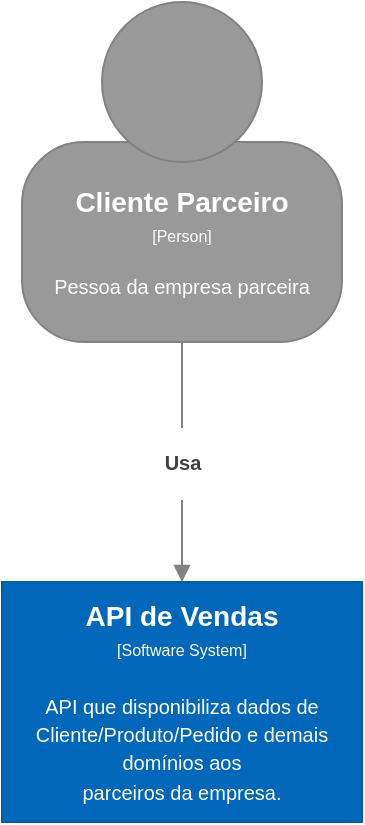 <mxfile version="26.2.2" pages="4">
  <diagram id="UJlyGFXVCkptwmDJzh81" name="level 1 - context">
    <mxGraphModel dx="1428" dy="841" grid="1" gridSize="10" guides="1" tooltips="1" connect="1" arrows="1" fold="1" page="1" pageScale="1" pageWidth="827" pageHeight="1169" background="#ffffff" math="0" shadow="0">
      <root>
        <object label="" id="0">
          <mxCell />
        </object>
        <mxCell id="1" parent="0" />
        <object label="&lt;span style=&quot;font-size: 10px&quot;&gt;&lt;br&gt;&lt;b&gt;%name%&lt;/b&gt;&lt;br&gt;&lt;br&gt;&lt;/span&gt;" placeholders="1" name="Usa" id="5cVvOpawmlWqnZKX2nME-12">
          <mxCell style="endArrow=block;html=1;fontSize=10;fontColor=#404040;strokeWidth=1;endFill=1;strokeColor=#828282;elbow=vertical;metaEdit=1;exitX=0.5;exitY=1;exitDx=0;exitDy=0;entryX=0.5;entryY=0;entryDx=0;entryDy=0;" parent="1" edge="1" target="dcKwWc84L9W_I8fYm-3h-2" source="_E3jYcBlB1CncjWAGzBo-2">
            <mxGeometry width="50" height="50" relative="1" as="geometry">
              <mxPoint x="320" y="439" as="sourcePoint" />
              <mxPoint x="520" y="439" as="targetPoint" />
            </mxGeometry>
          </mxCell>
        </object>
        <object label="&lt;div&gt;&lt;span style=&quot;font-size: 14px&quot;&gt;&lt;b&gt;%name%&lt;/b&gt;&lt;/span&gt;&lt;/div&gt;&lt;div&gt;&lt;span style=&quot;font-size: 8px&quot;&gt;[Software System]&lt;/span&gt;&lt;/div&gt;&lt;div&gt;&lt;span style=&quot;font-size: 8px&quot;&gt;&lt;br&gt;&lt;/span&gt;&lt;/div&gt;&lt;div&gt;&lt;font size=&quot;1&quot;&gt;%description%&lt;/font&gt;&lt;/div&gt;" placeholders="1" name="API de Vendas" description="API que disponibiliza dados de Cliente/Produto/Pedido e demais domínios aos&#xa;parceiros da empresa." link="data:page/id,0BAlT2Un5eadbHKbMfql" id="dcKwWc84L9W_I8fYm-3h-2">
          <mxCell style="rounded=0;whiteSpace=wrap;html=1;fillColor=#0067BA;fontColor=#FFFFFF;strokeColor=#005DA8;resizable=0;rotatable=0;metaEdit=1;allowArrows=0;" parent="1" vertex="1">
            <mxGeometry x="80" y="290" width="180" height="120" as="geometry" />
          </mxCell>
        </object>
        <object label="" placeholders="1" instruction="edit data of the lower shape within the group" id="_E3jYcBlB1CncjWAGzBo-1">
          <mxCell style="group;resizable=0;rotatable=0;metaEdit=1;allowArrows=0;" parent="1" vertex="1" connectable="0">
            <mxGeometry x="90" width="160" height="170" as="geometry" />
          </mxCell>
        </object>
        <object label="&lt;div style=&quot;color: rgb(255 , 255 , 255) ; white-space: normal&quot;&gt;&lt;span style=&quot;font-size: 14px&quot;&gt;&lt;b&gt;%name%&lt;/b&gt;&lt;/span&gt;&lt;/div&gt;&lt;div style=&quot;color: rgb(255 , 255 , 255) ; white-space: normal&quot;&gt;&lt;font style=&quot;font-size: 8px&quot;&gt;[Person]&lt;/font&gt;&lt;/div&gt;&lt;div style=&quot;color: rgb(255 , 255 , 255) ; white-space: normal ; font-size: 8px&quot;&gt;&lt;span style=&quot;font-size: x-small&quot;&gt;&lt;br&gt;&lt;/span&gt;&lt;/div&gt;&lt;div style=&quot;color: rgb(255 , 255 , 255) ; white-space: normal&quot;&gt;&lt;font size=&quot;1&quot;&gt;%description%&lt;/font&gt;&lt;/div&gt;" name="Cliente Parceiro" description="Pessoa da empresa parceira" placeholders="1" id="_E3jYcBlB1CncjWAGzBo-2">
          <mxCell style="rounded=1;whiteSpace=wrap;html=1;strokeColor=#828282;fillColor=#999999;fontColor=#000000;arcSize=31;metaEdit=1;allowArrows=0;" parent="_E3jYcBlB1CncjWAGzBo-1" vertex="1">
            <mxGeometry y="70" width="160" height="100" as="geometry" />
          </mxCell>
        </object>
        <mxCell id="_E3jYcBlB1CncjWAGzBo-3" value="" style="ellipse;whiteSpace=wrap;html=1;aspect=fixed;strokeColor=#828282;fillColor=#999999;fontColor=#000000;allowArrows=0;" parent="_E3jYcBlB1CncjWAGzBo-1" vertex="1">
          <mxGeometry x="40" width="80" height="80" as="geometry" />
        </mxCell>
      </root>
    </mxGraphModel>
  </diagram>
  <diagram name="level 2 - containers" id="0BAlT2Un5eadbHKbMfql">
    <mxGraphModel dx="1428" dy="841" grid="1" gridSize="10" guides="1" tooltips="1" connect="1" arrows="1" fold="1" page="1" pageScale="1" pageWidth="827" pageHeight="1169" background="#ffffff" math="0" shadow="0">
      <root>
        <object label="" id="K5Q4B2npVHUka7PURw0_-0">
          <mxCell />
        </object>
        <mxCell id="K5Q4B2npVHUka7PURw0_-1" parent="K5Q4B2npVHUka7PURw0_-0" />
        <object label="&lt;font style=&quot;font-size: 10px&quot;&gt;&lt;b&gt;%name%&lt;/b&gt;&lt;br style=&quot;font-size: 10px&quot;&gt;[Software System]&lt;/font&gt;" placeholders="1" name="Empresa de Vendas On-line" id="K5Q4B2npVHUka7PURw0_-6">
          <mxCell style="rounded=0;whiteSpace=wrap;html=1;strokeColor=#828282;fontColor=#000000;align=left;labelPosition=center;verticalLabelPosition=middle;verticalAlign=bottom;strokeWidth=1;perimeterSpacing=0;spacing=4;spacingTop=0;fontSize=10;fillColor=none;dashed=1;dashPattern=14 14;rotatable=0;metaEdit=1;allowArrows=0;" vertex="1" parent="K5Q4B2npVHUka7PURw0_-1">
            <mxGeometry x="320" width="300" height="650" as="geometry" />
          </mxCell>
        </object>
        <object label="&lt;div style=&quot;color: rgb(255 , 255 , 255) ; white-space: normal&quot;&gt;&lt;span style=&quot;font-size: 14px&quot;&gt;&lt;b&gt;%name%&lt;/b&gt;&lt;/span&gt;&lt;/div&gt;&lt;div style=&quot;color: rgb(255 , 255 , 255) ; font-size: 12px ; white-space: normal&quot;&gt;&lt;font style=&quot;font-size: 8px&quot;&gt;[Container: %technology%]&lt;/font&gt;&lt;/div&gt;&lt;div style=&quot;color: rgb(255 , 255 , 255) ; white-space: normal ; font-size: 8px&quot;&gt;&lt;font style=&quot;line-height: 9.6px&quot;&gt;&lt;br&gt;&lt;/font&gt;&lt;/div&gt;&lt;div style=&quot;color: rgb(255 , 255 , 255) ; white-space: normal&quot;&gt;%description%&lt;/div&gt;" placeholders="1" name="API Database" description="Armazena os dados dos domínios no formato de documentos." technology="Banco de dados NoSQL - Documentos" id="K5Q4B2npVHUka7PURw0_-7">
          <mxCell style="shape=cylinder;whiteSpace=wrap;html=1;boundedLbl=1;backgroundOutline=1;strokeColor=#2F6FA6;strokeWidth=1;fillColor=#3B8CD2;fontSize=9;fontColor=#000000;align=center;resizable=0;rotatable=0;metaEdit=1;allowArrows=0;" vertex="1" parent="K5Q4B2npVHUka7PURw0_-1">
            <mxGeometry x="380" y="400" width="180" height="120" as="geometry" />
          </mxCell>
        </object>
        <object label="&lt;span style=&quot;font-size: 10px&quot;&gt;&lt;b&gt;%name%&lt;/b&gt;&lt;br&gt;[%technology%]&lt;br&gt;&lt;/span&gt;" placeholders="1" name="Usa" technology="HTTP" id="6TDeumxWS_gDEpv5JTaS-5">
          <mxCell style="endArrow=block;html=1;fontSize=10;fontColor=#404040;strokeWidth=1;endFill=1;strokeColor=#828282;elbow=vertical;metaEdit=1;exitX=1;exitY=0.5;exitDx=0;exitDy=0;entryX=0;entryY=0.5;entryDx=0;entryDy=0;" edge="1" parent="K5Q4B2npVHUka7PURw0_-1" source="6TDeumxWS_gDEpv5JTaS-8" target="y8PEJxuTZjdIAa-UcHYZ-0">
            <mxGeometry width="50" height="50" relative="1" as="geometry">
              <mxPoint x="330" y="449" as="sourcePoint" />
              <mxPoint x="530" y="449" as="targetPoint" />
              <mxPoint as="offset" />
            </mxGeometry>
          </mxCell>
        </object>
        <object label="" placeholders="1" instruction="edit data of the lower shape within the group" id="6TDeumxWS_gDEpv5JTaS-7">
          <mxCell style="group;resizable=0;rotatable=0;metaEdit=1;allowArrows=0;" vertex="1" connectable="0" parent="K5Q4B2npVHUka7PURw0_-1">
            <mxGeometry x="100" y="10" width="160" height="170" as="geometry" />
          </mxCell>
        </object>
        <object label="&lt;div style=&quot;color: rgb(255 , 255 , 255) ; white-space: normal&quot;&gt;&lt;span style=&quot;font-size: 14px&quot;&gt;&lt;b&gt;%name%&lt;/b&gt;&lt;/span&gt;&lt;/div&gt;&lt;div style=&quot;color: rgb(255 , 255 , 255) ; white-space: normal&quot;&gt;&lt;font style=&quot;font-size: 8px&quot;&gt;[Person]&lt;/font&gt;&lt;/div&gt;&lt;div style=&quot;color: rgb(255 , 255 , 255) ; white-space: normal ; font-size: 8px&quot;&gt;&lt;span style=&quot;font-size: x-small&quot;&gt;&lt;br&gt;&lt;/span&gt;&lt;/div&gt;&lt;div style=&quot;color: rgb(255 , 255 , 255) ; white-space: normal&quot;&gt;&lt;font size=&quot;1&quot;&gt;%description%&lt;/font&gt;&lt;/div&gt;" name="Cliente Parceiro" description="Pessoa da empresa parceira" placeholders="1" id="6TDeumxWS_gDEpv5JTaS-8">
          <mxCell style="rounded=1;whiteSpace=wrap;html=1;strokeColor=#828282;fillColor=#999999;fontColor=#000000;arcSize=31;metaEdit=1;allowArrows=0;" vertex="1" parent="6TDeumxWS_gDEpv5JTaS-7">
            <mxGeometry y="70" width="160" height="100" as="geometry" />
          </mxCell>
        </object>
        <mxCell id="6TDeumxWS_gDEpv5JTaS-9" value="" style="ellipse;whiteSpace=wrap;html=1;aspect=fixed;strokeColor=#828282;fillColor=#999999;fontColor=#000000;allowArrows=0;" vertex="1" parent="6TDeumxWS_gDEpv5JTaS-7">
          <mxGeometry x="40" width="80" height="80" as="geometry" />
        </mxCell>
        <object label="&lt;b&gt;%name%&lt;/b&gt;&lt;br style=&quot;font-size: 10px&quot;&gt;[%technology%]" placeholders="1" name="Leituras e escritas" technology="MongoDB Wire Protocol" id="MJX88zvufjlqHXUE-Bpd-0">
          <mxCell style="endArrow=block;html=1;fontSize=10;fontColor=#404040;strokeWidth=1;endFill=1;dashed=1;dashPattern=8 8;strokeColor=#828282;elbow=vertical;metaEdit=1;exitX=0.5;exitY=1;exitDx=0;exitDy=0;entryX=0.5;entryY=0;entryDx=0;entryDy=0;" edge="1" parent="K5Q4B2npVHUka7PURw0_-1" source="y8PEJxuTZjdIAa-UcHYZ-0" target="K5Q4B2npVHUka7PURw0_-7">
            <mxGeometry width="50" height="50" relative="1" as="geometry">
              <mxPoint x="320" y="399" as="sourcePoint" />
              <mxPoint x="520" y="399" as="targetPoint" />
              <mxPoint as="offset" />
            </mxGeometry>
          </mxCell>
        </object>
        <object label="&lt;div&gt;&lt;span style=&quot;font-size: 14px&quot;&gt;&lt;b&gt;%name%&lt;/b&gt;&lt;/span&gt;&lt;/div&gt;&lt;div&gt;&lt;span style=&quot;font-size: 8px&quot;&gt;[Container: %technology%]&lt;/span&gt;&lt;/div&gt;&lt;div&gt;&lt;span style=&quot;font-size: 8px&quot;&gt;&lt;br&gt;&lt;/span&gt;&lt;/div&gt;&lt;div&gt;&lt;font size=&quot;1&quot;&gt;%description%&lt;/font&gt;&lt;/div&gt;" placeholders="1" name="API de Vendas" technology="Java e Spring" description="API que disponibiliza dados de Cliente/Produto/Pedido e demais domínios aos&#xa;parceiros da empresa." link="data:page/id,VfcjeeiCJOMOLdngp-JE" id="y8PEJxuTZjdIAa-UcHYZ-0">
          <mxCell style="rounded=0;whiteSpace=wrap;html=1;fillColor=#3B8CD2;fontColor=#FFFFFF;strokeColor=#2F6FA6;resizable=0;rotatable=0;metaEdit=1;allowArrows=0;" vertex="1" parent="K5Q4B2npVHUka7PURw0_-1">
            <mxGeometry x="380" y="70" width="180" height="120" as="geometry" />
          </mxCell>
        </object>
      </root>
    </mxGraphModel>
  </diagram>
  <diagram name="level 3 - components" id="VfcjeeiCJOMOLdngp-JE">
    <mxGraphModel dx="1428" dy="2010" grid="1" gridSize="10" guides="1" tooltips="1" connect="1" arrows="1" fold="1" page="1" pageScale="1" pageWidth="827" pageHeight="1169" background="#ffffff" math="0" shadow="0">
      <root>
        <object label="" id="gKGEh-T8jXEcblkLXW2U-0">
          <mxCell />
        </object>
        <mxCell id="gKGEh-T8jXEcblkLXW2U-1" parent="gKGEh-T8jXEcblkLXW2U-0" />
        <object label="&lt;font style=&quot;font-size: 10px&quot;&gt;&lt;b&gt;%name%&lt;/b&gt;&lt;br style=&quot;font-size: 10px&quot;&gt;[Container]&lt;/font&gt;" placeholders="1" name="Aplicação Web (API Rest)" id="TCqwp3xKXtpxxQ4AMs_9-0">
          <mxCell style="rounded=0;whiteSpace=wrap;html=1;strokeColor=#828282;fontColor=#000000;align=left;labelPosition=center;verticalLabelPosition=middle;verticalAlign=bottom;strokeWidth=1;perimeterSpacing=0;spacing=4;spacingTop=0;fontSize=10;fillColor=none;dashed=1;dashPattern=14 14;rotatable=0;metaEdit=1;allowArrows=0;" vertex="1" parent="gKGEh-T8jXEcblkLXW2U-1">
            <mxGeometry x="320" y="260" width="960" height="830" as="geometry" />
          </mxCell>
        </object>
        <object label="&lt;div style=&quot;color: rgb(255 , 255 , 255) ; white-space: normal&quot;&gt;&lt;span style=&quot;font-size: 14px&quot;&gt;&lt;b&gt;%name%&lt;/b&gt;&lt;/span&gt;&lt;/div&gt;&lt;div style=&quot;color: rgb(255 , 255 , 255) ; font-size: 12px ; white-space: normal&quot;&gt;&lt;font style=&quot;font-size: 8px&quot;&gt;[Container: %technology%]&lt;/font&gt;&lt;/div&gt;&lt;div style=&quot;color: rgb(255 , 255 , 255) ; white-space: normal ; font-size: 8px&quot;&gt;&lt;font style=&quot;line-height: 9.6px&quot;&gt;&lt;br&gt;&lt;/font&gt;&lt;/div&gt;&lt;div style=&quot;color: rgb(255 , 255 , 255) ; white-space: normal&quot;&gt;%description%&lt;/div&gt;" placeholders="1" name="API Database" description="Armazena os dados dos domínios no formato de documentos." technology="Banco de dados NoSQL - Documentos" id="TCqwp3xKXtpxxQ4AMs_9-1">
          <mxCell style="shape=cylinder;whiteSpace=wrap;html=1;boundedLbl=1;backgroundOutline=1;strokeColor=#2F6FA6;strokeWidth=1;fillColor=#3B8CD2;fontSize=9;fontColor=#000000;align=center;resizable=0;rotatable=0;metaEdit=1;allowArrows=0;" vertex="1" parent="gKGEh-T8jXEcblkLXW2U-1">
            <mxGeometry x="740" y="1170" width="180" height="120" as="geometry" />
          </mxCell>
        </object>
        <object label="&lt;span style=&quot;font-size: 10px&quot;&gt;&lt;b&gt;%name%&lt;/b&gt;&lt;br&gt;[%technology%]&lt;br&gt;&lt;/span&gt;" placeholders="1" name="Usa" technology="HTTP" id="TCqwp3xKXtpxxQ4AMs_9-2">
          <mxCell style="endArrow=block;html=1;fontSize=10;fontColor=#404040;strokeWidth=1;endFill=1;strokeColor=#828282;elbow=vertical;metaEdit=1;exitX=0.25;exitY=1;exitDx=0;exitDy=0;entryX=0.5;entryY=0;entryDx=0;entryDy=0;dashed=1;dashPattern=8 8;" edge="1" parent="gKGEh-T8jXEcblkLXW2U-1" source="TCqwp3xKXtpxxQ4AMs_9-5" target="EYEy7cfJpxvmavlVpXTG-0">
            <mxGeometry width="50" height="50" relative="1" as="geometry">
              <mxPoint x="330" y="449" as="sourcePoint" />
              <mxPoint x="530" y="449" as="targetPoint" />
              <mxPoint as="offset" />
            </mxGeometry>
          </mxCell>
        </object>
        <object label="" placeholders="1" instruction="edit data of the lower shape within the group" id="TCqwp3xKXtpxxQ4AMs_9-4">
          <mxCell style="group;resizable=0;rotatable=0;metaEdit=1;allowArrows=0;" vertex="1" connectable="0" parent="gKGEh-T8jXEcblkLXW2U-1">
            <mxGeometry x="750" y="-20" width="160" height="170" as="geometry" />
          </mxCell>
        </object>
        <object label="&lt;div style=&quot;color: rgb(255 , 255 , 255) ; white-space: normal&quot;&gt;&lt;span style=&quot;font-size: 14px&quot;&gt;&lt;b&gt;%name%&lt;/b&gt;&lt;/span&gt;&lt;/div&gt;&lt;div style=&quot;color: rgb(255 , 255 , 255) ; white-space: normal&quot;&gt;&lt;font style=&quot;font-size: 8px&quot;&gt;[Person]&lt;/font&gt;&lt;/div&gt;&lt;div style=&quot;color: rgb(255 , 255 , 255) ; white-space: normal ; font-size: 8px&quot;&gt;&lt;span style=&quot;font-size: x-small&quot;&gt;&lt;br&gt;&lt;/span&gt;&lt;/div&gt;&lt;div style=&quot;color: rgb(255 , 255 , 255) ; white-space: normal&quot;&gt;&lt;font size=&quot;1&quot;&gt;%description%&lt;/font&gt;&lt;/div&gt;" name="Cliente Parceiro" description="Pessoa da empresa parceira" placeholders="1" id="TCqwp3xKXtpxxQ4AMs_9-5">
          <mxCell style="rounded=1;whiteSpace=wrap;html=1;strokeColor=#828282;fillColor=#999999;fontColor=#000000;arcSize=31;metaEdit=1;allowArrows=0;" vertex="1" parent="TCqwp3xKXtpxxQ4AMs_9-4">
            <mxGeometry y="70" width="160" height="100" as="geometry" />
          </mxCell>
        </object>
        <mxCell id="TCqwp3xKXtpxxQ4AMs_9-6" value="" style="ellipse;whiteSpace=wrap;html=1;aspect=fixed;strokeColor=#828282;fillColor=#999999;fontColor=#000000;allowArrows=0;" vertex="1" parent="TCqwp3xKXtpxxQ4AMs_9-4">
          <mxGeometry x="40" width="80" height="80" as="geometry" />
        </mxCell>
        <object label="&lt;b&gt;%name%&lt;/b&gt;&lt;br style=&quot;font-size: 10px&quot;&gt;[%technology%]" placeholders="1" name="Leituras e escritas" technology="MongoDB Wire Protocol" id="TCqwp3xKXtpxxQ4AMs_9-7">
          <mxCell style="endArrow=block;html=1;fontSize=10;fontColor=#404040;strokeWidth=1;endFill=1;dashed=1;dashPattern=8 8;strokeColor=#828282;elbow=vertical;metaEdit=1;exitX=0.5;exitY=1;exitDx=0;exitDy=0;entryX=0.111;entryY=0.075;entryDx=0;entryDy=0;entryPerimeter=0;" edge="1" parent="gKGEh-T8jXEcblkLXW2U-1" source="WdNwXkr6vVzg-8q5nkpL-3" target="TCqwp3xKXtpxxQ4AMs_9-1">
            <mxGeometry width="50" height="50" relative="1" as="geometry">
              <mxPoint x="320" y="1244" as="sourcePoint" />
              <mxPoint x="520" y="1244" as="targetPoint" />
              <mxPoint as="offset" />
            </mxGeometry>
          </mxCell>
        </object>
        <object label="&lt;div&gt;&lt;span style=&quot;font-size: 14px&quot;&gt;&lt;b&gt;%name%&lt;/b&gt;&lt;/span&gt;&lt;/div&gt;&lt;div&gt;&lt;span style=&quot;font-size: 8px&quot;&gt;[Component: %technology%]&lt;/span&gt;&lt;/div&gt;&lt;div&gt;&lt;span style=&quot;font-size: 8px&quot;&gt;&lt;br&gt;&lt;/span&gt;&lt;/div&gt;&lt;div&gt;&lt;font size=&quot;1&quot;&gt;%description%&lt;/font&gt;&lt;/div&gt;" placeholders="1" name="ProductController" technology="Spring MVC Controller" description="Deserializa o corpo da requisição JSON para um objeto Product" id="EYEy7cfJpxvmavlVpXTG-0">
          <mxCell style="rounded=0;whiteSpace=wrap;html=1;fillColor=#85baf0;fontColor=#000000;strokeColor=#6992BD;resizable=0;rotatable=0;metaEdit=1;allowArrows=0;" vertex="1" parent="gKGEh-T8jXEcblkLXW2U-1">
            <mxGeometry x="490" y="310" width="180" height="120" as="geometry" />
          </mxCell>
        </object>
        <object label="&lt;div&gt;&lt;span style=&quot;font-size: 14px&quot;&gt;&lt;b&gt;%name%&lt;/b&gt;&lt;/span&gt;&lt;/div&gt;&lt;div&gt;&lt;span style=&quot;font-size: 8px&quot;&gt;[Component: %technology%]&lt;/span&gt;&lt;/div&gt;&lt;div&gt;&lt;span style=&quot;font-size: 8px&quot;&gt;&lt;br&gt;&lt;/span&gt;&lt;/div&gt;&lt;div&gt;&lt;font size=&quot;1&quot;&gt;%description%&lt;/font&gt;&lt;/div&gt;" placeholders="1" name="ProductService" technology="Spring Service" description="Componente da camada de serviço que encapsula a lógica de negócio para a entidade Product" id="NIgqf-OumGdhxon0FNOD-0">
          <mxCell style="rounded=0;whiteSpace=wrap;html=1;fillColor=#85baf0;fontColor=#000000;strokeColor=#6992BD;resizable=0;rotatable=0;metaEdit=1;allowArrows=0;" vertex="1" parent="gKGEh-T8jXEcblkLXW2U-1">
            <mxGeometry x="490" y="530" width="180" height="120" as="geometry" />
          </mxCell>
        </object>
        <object label="&lt;span style=&quot;font-size: 10px&quot;&gt;&lt;b&gt;%name%&lt;/b&gt;&lt;br&gt;&lt;/span&gt;" placeholders="1" name="Aciona" id="WdNwXkr6vVzg-8q5nkpL-0">
          <mxCell style="endArrow=block;html=1;fontSize=10;fontColor=#404040;strokeWidth=1;endFill=1;strokeColor=#828282;elbow=vertical;metaEdit=1;exitX=0.5;exitY=1;exitDx=0;exitDy=0;entryX=0.5;entryY=0;entryDx=0;entryDy=0;" edge="1" parent="gKGEh-T8jXEcblkLXW2U-1" source="EYEy7cfJpxvmavlVpXTG-0" target="NIgqf-OumGdhxon0FNOD-0">
            <mxGeometry width="50" height="50" relative="1" as="geometry">
              <mxPoint x="480" y="670" as="sourcePoint" />
              <mxPoint x="680" y="670" as="targetPoint" />
              <mxPoint as="offset" />
            </mxGeometry>
          </mxCell>
        </object>
        <object label="&lt;div&gt;&lt;span style=&quot;font-size: 14px&quot;&gt;&lt;b&gt;%name%&lt;/b&gt;&lt;/span&gt;&lt;/div&gt;&lt;div&gt;&lt;span style=&quot;font-size: 8px&quot;&gt;[Component: %technology%]&lt;/span&gt;&lt;/div&gt;&lt;div&gt;&lt;span style=&quot;font-size: 8px&quot;&gt;&lt;br&gt;&lt;/span&gt;&lt;/div&gt;&lt;div&gt;&lt;font size=&quot;1&quot;&gt;%description%&lt;/font&gt;&lt;/div&gt;" placeholders="1" name="ProductRepository" technology="Spring Repository" description="Componente da camada de acesso a dados que abstrai a interação com a collection product no MongoDB." id="WdNwXkr6vVzg-8q5nkpL-1">
          <mxCell style="rounded=0;whiteSpace=wrap;html=1;fillColor=#85baf0;fontColor=#000000;strokeColor=#6992BD;resizable=0;rotatable=0;metaEdit=1;allowArrows=0;" vertex="1" parent="gKGEh-T8jXEcblkLXW2U-1">
            <mxGeometry x="490" y="730" width="180" height="120" as="geometry" />
          </mxCell>
        </object>
        <object label="&lt;span style=&quot;font-size: 10px&quot;&gt;&lt;b&gt;%name%&lt;/b&gt;&lt;br&gt;&lt;/span&gt;" placeholders="1" name="Aciona" id="WdNwXkr6vVzg-8q5nkpL-2">
          <mxCell style="endArrow=block;html=1;fontSize=10;fontColor=#404040;strokeWidth=1;endFill=1;strokeColor=#828282;elbow=vertical;metaEdit=1;exitX=0.5;exitY=1;exitDx=0;exitDy=0;" edge="1" parent="gKGEh-T8jXEcblkLXW2U-1" source="NIgqf-OumGdhxon0FNOD-0" target="WdNwXkr6vVzg-8q5nkpL-1">
            <mxGeometry width="50" height="50" relative="1" as="geometry">
              <mxPoint x="590" y="440" as="sourcePoint" />
              <mxPoint x="590" y="540" as="targetPoint" />
              <mxPoint as="offset" />
            </mxGeometry>
          </mxCell>
        </object>
        <object label="&lt;div&gt;&lt;span style=&quot;font-size: 14px&quot;&gt;&lt;b&gt;%name%&lt;/b&gt;&lt;/span&gt;&lt;/div&gt;&lt;div&gt;&lt;span style=&quot;font-size: 8px&quot;&gt;[Component: %technology%]&lt;/span&gt;&lt;/div&gt;&lt;div&gt;&lt;span style=&quot;font-size: 8px&quot;&gt;&lt;br&gt;&lt;/span&gt;&lt;/div&gt;&lt;div&gt;&lt;font size=&quot;1&quot;&gt;%description%&lt;/font&gt;&lt;/div&gt;" placeholders="1" name="Product" technology="Spring Model" description="Componente da camada de modelo que representa a estrutura de um documento na collection" id="WdNwXkr6vVzg-8q5nkpL-3">
          <mxCell style="rounded=0;whiteSpace=wrap;html=1;fillColor=#85baf0;fontColor=#000000;strokeColor=#6992BD;resizable=0;rotatable=0;metaEdit=1;allowArrows=0;" vertex="1" parent="gKGEh-T8jXEcblkLXW2U-1">
            <mxGeometry x="490" y="930" width="180" height="120" as="geometry" />
          </mxCell>
        </object>
        <object label="&lt;span style=&quot;font-size: 10px&quot;&gt;&lt;b&gt;%name%&lt;/b&gt;&lt;br&gt;&lt;/span&gt;" placeholders="1" name="Aciona" id="Ph4ZR-Hd9J2gCoXBtBDj-0">
          <mxCell style="endArrow=block;html=1;fontSize=10;fontColor=#404040;strokeWidth=1;endFill=1;strokeColor=#828282;elbow=vertical;metaEdit=1;exitX=0.5;exitY=1;exitDx=0;exitDy=0;" edge="1" parent="gKGEh-T8jXEcblkLXW2U-1" source="WdNwXkr6vVzg-8q5nkpL-1">
            <mxGeometry width="50" height="50" relative="1" as="geometry">
              <mxPoint x="579.5" y="870" as="sourcePoint" />
              <mxPoint x="580" y="930" as="targetPoint" />
              <mxPoint as="offset" />
            </mxGeometry>
          </mxCell>
        </object>
        <object label="&lt;span style=&quot;font-size: 10px&quot;&gt;&lt;b&gt;%name%&lt;/b&gt;&lt;br&gt;[%technology%]&lt;br&gt;&lt;/span&gt;" placeholders="1" name="Usa" technology="HTTP" id="OButciLznm7XMF_AVGfb-0">
          <mxCell style="endArrow=block;html=1;fontSize=10;fontColor=#404040;strokeWidth=1;endFill=1;strokeColor=#828282;elbow=vertical;metaEdit=1;exitX=0.5;exitY=1;exitDx=0;exitDy=0;entryX=0.5;entryY=0;entryDx=0;entryDy=0;dashed=1;dashPattern=8 8;" edge="1" parent="gKGEh-T8jXEcblkLXW2U-1" target="OButciLznm7XMF_AVGfb-2" source="TCqwp3xKXtpxxQ4AMs_9-5">
            <mxGeometry width="50" height="50" relative="1" as="geometry">
              <mxPoint x="720" y="140" as="sourcePoint" />
              <mxPoint x="780" y="449" as="targetPoint" />
              <mxPoint as="offset" />
            </mxGeometry>
          </mxCell>
        </object>
        <object label="&lt;b&gt;%name%&lt;/b&gt;&lt;br style=&quot;font-size: 10px&quot;&gt;[%technology%]" placeholders="1" name="Leituras e escritas" technology="MongoDB Wire Protocol" id="OButciLznm7XMF_AVGfb-1">
          <mxCell style="endArrow=block;html=1;fontSize=10;fontColor=#404040;strokeWidth=1;endFill=1;dashed=1;dashPattern=8 8;strokeColor=#828282;elbow=vertical;metaEdit=1;exitX=0.5;exitY=1;exitDx=0;exitDy=0;entryX=0.5;entryY=0;entryDx=0;entryDy=0;" edge="1" parent="gKGEh-T8jXEcblkLXW2U-1" source="OButciLznm7XMF_AVGfb-7" target="TCqwp3xKXtpxxQ4AMs_9-1">
            <mxGeometry width="50" height="50" relative="1" as="geometry">
              <mxPoint x="570" y="1244" as="sourcePoint" />
              <mxPoint x="820" y="1177" as="targetPoint" />
              <mxPoint as="offset" />
            </mxGeometry>
          </mxCell>
        </object>
        <object label="&lt;div&gt;&lt;span style=&quot;font-size: 14px&quot;&gt;&lt;b&gt;%name%&lt;/b&gt;&lt;/span&gt;&lt;/div&gt;&lt;div&gt;&lt;span style=&quot;font-size: 8px&quot;&gt;[Component: %technology%]&lt;/span&gt;&lt;/div&gt;&lt;div&gt;&lt;span style=&quot;font-size: 8px&quot;&gt;&lt;br&gt;&lt;/span&gt;&lt;/div&gt;&lt;div&gt;&lt;font size=&quot;1&quot;&gt;%description%&lt;/font&gt;&lt;/div&gt;" placeholders="1" name="CustomerController" technology="Spring MVC Controller" description="Deserializa o corpo da requisição JSON para um objeto Customer" id="OButciLznm7XMF_AVGfb-2">
          <mxCell style="rounded=0;whiteSpace=wrap;html=1;fillColor=#85baf0;fontColor=#000000;strokeColor=#6992BD;resizable=0;rotatable=0;metaEdit=1;allowArrows=0;" vertex="1" parent="gKGEh-T8jXEcblkLXW2U-1">
            <mxGeometry x="740" y="310" width="180" height="120" as="geometry" />
          </mxCell>
        </object>
        <object label="&lt;div&gt;&lt;span style=&quot;font-size: 14px&quot;&gt;&lt;b&gt;%name%&lt;/b&gt;&lt;/span&gt;&lt;/div&gt;&lt;div&gt;&lt;span style=&quot;font-size: 8px&quot;&gt;[Component: %technology%]&lt;/span&gt;&lt;/div&gt;&lt;div&gt;&lt;span style=&quot;font-size: 8px&quot;&gt;&lt;br&gt;&lt;/span&gt;&lt;/div&gt;&lt;div&gt;&lt;font size=&quot;1&quot;&gt;%description%&lt;/font&gt;&lt;/div&gt;" placeholders="1" name="CustomerService" technology="Spring Service" description="Componente da camada de serviço que encapsula a lógica de negócio para a entidade Customer" id="OButciLznm7XMF_AVGfb-3">
          <mxCell style="rounded=0;whiteSpace=wrap;html=1;fillColor=#85baf0;fontColor=#000000;strokeColor=#6992BD;resizable=0;rotatable=0;metaEdit=1;allowArrows=0;" vertex="1" parent="gKGEh-T8jXEcblkLXW2U-1">
            <mxGeometry x="740" y="530" width="180" height="120" as="geometry" />
          </mxCell>
        </object>
        <object label="&lt;span style=&quot;font-size: 10px&quot;&gt;&lt;b&gt;%name%&lt;/b&gt;&lt;br&gt;&lt;/span&gt;" placeholders="1" name="Aciona" id="OButciLznm7XMF_AVGfb-4">
          <mxCell style="endArrow=block;html=1;fontSize=10;fontColor=#404040;strokeWidth=1;endFill=1;strokeColor=#828282;elbow=vertical;metaEdit=1;exitX=0.5;exitY=1;exitDx=0;exitDy=0;entryX=0.5;entryY=0;entryDx=0;entryDy=0;" edge="1" parent="gKGEh-T8jXEcblkLXW2U-1" source="OButciLznm7XMF_AVGfb-2" target="OButciLznm7XMF_AVGfb-3">
            <mxGeometry width="50" height="50" relative="1" as="geometry">
              <mxPoint x="730" y="670" as="sourcePoint" />
              <mxPoint x="930" y="670" as="targetPoint" />
              <mxPoint as="offset" />
            </mxGeometry>
          </mxCell>
        </object>
        <object label="&lt;div&gt;&lt;span style=&quot;font-size: 14px&quot;&gt;&lt;b&gt;%name%&lt;/b&gt;&lt;/span&gt;&lt;/div&gt;&lt;div&gt;&lt;span style=&quot;font-size: 8px&quot;&gt;[Component: %technology%]&lt;/span&gt;&lt;/div&gt;&lt;div&gt;&lt;span style=&quot;font-size: 8px&quot;&gt;&lt;br&gt;&lt;/span&gt;&lt;/div&gt;&lt;div&gt;&lt;font size=&quot;1&quot;&gt;%description%&lt;/font&gt;&lt;/div&gt;" placeholders="1" name="CustomerRepository" technology="Spring Repository" description="Componente da camada de acesso a dados que abstrai a interação com a collection customers no MongoDB." id="OButciLznm7XMF_AVGfb-5">
          <mxCell style="rounded=0;whiteSpace=wrap;html=1;fillColor=#85baf0;fontColor=#000000;strokeColor=#6992BD;resizable=0;rotatable=0;metaEdit=1;allowArrows=0;" vertex="1" parent="gKGEh-T8jXEcblkLXW2U-1">
            <mxGeometry x="740" y="730" width="180" height="120" as="geometry" />
          </mxCell>
        </object>
        <object label="&lt;span style=&quot;font-size: 10px&quot;&gt;&lt;b&gt;%name%&lt;/b&gt;&lt;br&gt;&lt;/span&gt;" placeholders="1" name="Aciona" id="OButciLznm7XMF_AVGfb-6">
          <mxCell style="endArrow=block;html=1;fontSize=10;fontColor=#404040;strokeWidth=1;endFill=1;strokeColor=#828282;elbow=vertical;metaEdit=1;exitX=0.5;exitY=1;exitDx=0;exitDy=0;" edge="1" parent="gKGEh-T8jXEcblkLXW2U-1" source="OButciLznm7XMF_AVGfb-3" target="OButciLznm7XMF_AVGfb-5">
            <mxGeometry width="50" height="50" relative="1" as="geometry">
              <mxPoint x="840" y="440" as="sourcePoint" />
              <mxPoint x="840" y="540" as="targetPoint" />
              <mxPoint as="offset" />
            </mxGeometry>
          </mxCell>
        </object>
        <object label="&lt;div&gt;&lt;span style=&quot;font-size: 14px&quot;&gt;&lt;b&gt;%name%&lt;/b&gt;&lt;/span&gt;&lt;/div&gt;&lt;div&gt;&lt;span style=&quot;font-size: 8px&quot;&gt;[Component: %technology%]&lt;/span&gt;&lt;/div&gt;&lt;div&gt;&lt;span style=&quot;font-size: 8px&quot;&gt;&lt;br&gt;&lt;/span&gt;&lt;/div&gt;&lt;div&gt;&lt;font size=&quot;1&quot;&gt;%description%&lt;/font&gt;&lt;/div&gt;" placeholders="1" name="Customer" technology="Spring Model" description="Componente da camada de modelo que representa a estrutura de um documento na collection customers" id="OButciLznm7XMF_AVGfb-7">
          <mxCell style="rounded=0;whiteSpace=wrap;html=1;fillColor=#85baf0;fontColor=#000000;strokeColor=#6992BD;resizable=0;rotatable=0;metaEdit=1;allowArrows=0;" vertex="1" parent="gKGEh-T8jXEcblkLXW2U-1">
            <mxGeometry x="740" y="930" width="180" height="120" as="geometry" />
          </mxCell>
        </object>
        <object label="&lt;span style=&quot;font-size: 10px&quot;&gt;&lt;b&gt;%name%&lt;/b&gt;&lt;br&gt;&lt;/span&gt;" placeholders="1" name="Aciona" id="OButciLznm7XMF_AVGfb-8">
          <mxCell style="endArrow=block;html=1;fontSize=10;fontColor=#404040;strokeWidth=1;endFill=1;strokeColor=#828282;elbow=vertical;metaEdit=1;exitX=0.5;exitY=1;exitDx=0;exitDy=0;" edge="1" parent="gKGEh-T8jXEcblkLXW2U-1" source="OButciLznm7XMF_AVGfb-5">
            <mxGeometry width="50" height="50" relative="1" as="geometry">
              <mxPoint x="829.5" y="870" as="sourcePoint" />
              <mxPoint x="830" y="930" as="targetPoint" />
              <mxPoint as="offset" />
            </mxGeometry>
          </mxCell>
        </object>
        <object label="&lt;span style=&quot;font-size: 10px&quot;&gt;&lt;b&gt;%name%&lt;/b&gt;&lt;br&gt;[%technology%]&lt;br&gt;&lt;/span&gt;" placeholders="1" name="Usa" technology="HTTP" id="OButciLznm7XMF_AVGfb-9">
          <mxCell style="endArrow=block;html=1;fontSize=10;fontColor=#404040;strokeWidth=1;endFill=1;strokeColor=#828282;elbow=vertical;metaEdit=1;exitX=0.75;exitY=1;exitDx=0;exitDy=0;entryX=0.5;entryY=0;entryDx=0;entryDy=0;dashed=1;dashPattern=8 8;" edge="1" parent="gKGEh-T8jXEcblkLXW2U-1" target="OButciLznm7XMF_AVGfb-11" source="TCqwp3xKXtpxxQ4AMs_9-5">
            <mxGeometry width="50" height="50" relative="1" as="geometry">
              <mxPoint x="980" y="140" as="sourcePoint" />
              <mxPoint x="1040" y="449" as="targetPoint" />
              <mxPoint as="offset" />
            </mxGeometry>
          </mxCell>
        </object>
        <object label="&lt;b&gt;%name%&lt;/b&gt;&lt;br style=&quot;font-size: 10px&quot;&gt;[%technology%]" placeholders="1" name="Leituras e escritas" technology="MongoDB Wire Protocol" id="OButciLznm7XMF_AVGfb-10">
          <mxCell style="endArrow=block;html=1;fontSize=10;fontColor=#404040;strokeWidth=1;endFill=1;dashed=1;dashPattern=8 8;strokeColor=#828282;elbow=vertical;metaEdit=1;exitX=0.5;exitY=1;exitDx=0;exitDy=0;entryX=0.85;entryY=0.05;entryDx=0;entryDy=0;entryPerimeter=0;" edge="1" parent="gKGEh-T8jXEcblkLXW2U-1" source="OButciLznm7XMF_AVGfb-16" target="TCqwp3xKXtpxxQ4AMs_9-1">
            <mxGeometry width="50" height="50" relative="1" as="geometry">
              <mxPoint x="830" y="1244" as="sourcePoint" />
              <mxPoint x="1090" y="1180" as="targetPoint" />
              <mxPoint as="offset" />
            </mxGeometry>
          </mxCell>
        </object>
        <object label="&lt;div&gt;&lt;span style=&quot;font-size: 14px&quot;&gt;&lt;b&gt;%name%&lt;/b&gt;&lt;/span&gt;&lt;/div&gt;&lt;div&gt;&lt;span style=&quot;font-size: 8px&quot;&gt;[Component: %technology%]&lt;/span&gt;&lt;/div&gt;&lt;div&gt;&lt;span style=&quot;font-size: 8px&quot;&gt;&lt;br&gt;&lt;/span&gt;&lt;/div&gt;&lt;div&gt;&lt;font size=&quot;1&quot;&gt;%description%&lt;/font&gt;&lt;/div&gt;" placeholders="1" name="OrderController" technology="Spring MVC Controller" description="Deserializa o corpo da requisição JSON para um objeto Order" id="OButciLznm7XMF_AVGfb-11">
          <mxCell style="rounded=0;whiteSpace=wrap;html=1;fillColor=#85baf0;fontColor=#000000;strokeColor=#6992BD;resizable=0;rotatable=0;metaEdit=1;allowArrows=0;" vertex="1" parent="gKGEh-T8jXEcblkLXW2U-1">
            <mxGeometry x="1000" y="310" width="180" height="120" as="geometry" />
          </mxCell>
        </object>
        <object label="&lt;div&gt;&lt;span style=&quot;font-size: 14px&quot;&gt;&lt;b&gt;%name%&lt;/b&gt;&lt;/span&gt;&lt;/div&gt;&lt;div&gt;&lt;span style=&quot;font-size: 8px&quot;&gt;[Component: %technology%]&lt;/span&gt;&lt;/div&gt;&lt;div&gt;&lt;span style=&quot;font-size: 8px&quot;&gt;&lt;br&gt;&lt;/span&gt;&lt;/div&gt;&lt;div&gt;&lt;font size=&quot;1&quot;&gt;%description%&lt;/font&gt;&lt;/div&gt;" placeholders="1" name="OrderService" technology="Spring Service" description="Componente da camada de serviço que encapsula a lógica de negócio para a entidade Order" id="OButciLznm7XMF_AVGfb-12">
          <mxCell style="rounded=0;whiteSpace=wrap;html=1;fillColor=#85baf0;fontColor=#000000;strokeColor=#6992BD;resizable=0;rotatable=0;metaEdit=1;allowArrows=0;" vertex="1" parent="gKGEh-T8jXEcblkLXW2U-1">
            <mxGeometry x="1000" y="530" width="180" height="120" as="geometry" />
          </mxCell>
        </object>
        <object label="&lt;span style=&quot;font-size: 10px&quot;&gt;&lt;b&gt;%name%&lt;/b&gt;&lt;br&gt;&lt;/span&gt;" placeholders="1" name="Aciona" id="OButciLznm7XMF_AVGfb-13">
          <mxCell style="endArrow=block;html=1;fontSize=10;fontColor=#404040;strokeWidth=1;endFill=1;strokeColor=#828282;elbow=vertical;metaEdit=1;exitX=0.5;exitY=1;exitDx=0;exitDy=0;entryX=0.5;entryY=0;entryDx=0;entryDy=0;" edge="1" parent="gKGEh-T8jXEcblkLXW2U-1" source="OButciLznm7XMF_AVGfb-11" target="OButciLznm7XMF_AVGfb-12">
            <mxGeometry width="50" height="50" relative="1" as="geometry">
              <mxPoint x="990" y="670" as="sourcePoint" />
              <mxPoint x="1190" y="670" as="targetPoint" />
              <mxPoint as="offset" />
            </mxGeometry>
          </mxCell>
        </object>
        <object label="&lt;div&gt;&lt;span style=&quot;font-size: 14px&quot;&gt;&lt;b&gt;%name%&lt;/b&gt;&lt;/span&gt;&lt;/div&gt;&lt;div&gt;&lt;span style=&quot;font-size: 8px&quot;&gt;[Component: %technology%]&lt;/span&gt;&lt;/div&gt;&lt;div&gt;&lt;span style=&quot;font-size: 8px&quot;&gt;&lt;br&gt;&lt;/span&gt;&lt;/div&gt;&lt;div&gt;&lt;font size=&quot;1&quot;&gt;%description%&lt;/font&gt;&lt;/div&gt;" placeholders="1" name="OrderRepository" technology="Spring Repository" description="Componente da camada de acesso a dados que abstrai a interação com a collection order no MongoDB." id="OButciLznm7XMF_AVGfb-14">
          <mxCell style="rounded=0;whiteSpace=wrap;html=1;fillColor=#85baf0;fontColor=#000000;strokeColor=#6992BD;resizable=0;rotatable=0;metaEdit=1;allowArrows=0;" vertex="1" parent="gKGEh-T8jXEcblkLXW2U-1">
            <mxGeometry x="1000" y="730" width="180" height="120" as="geometry" />
          </mxCell>
        </object>
        <object label="&lt;span style=&quot;font-size: 10px&quot;&gt;&lt;b&gt;%name%&lt;/b&gt;&lt;br&gt;&lt;/span&gt;" placeholders="1" name="Aciona" id="OButciLznm7XMF_AVGfb-15">
          <mxCell style="endArrow=block;html=1;fontSize=10;fontColor=#404040;strokeWidth=1;endFill=1;strokeColor=#828282;elbow=vertical;metaEdit=1;exitX=0.5;exitY=1;exitDx=0;exitDy=0;" edge="1" parent="gKGEh-T8jXEcblkLXW2U-1" source="OButciLznm7XMF_AVGfb-12" target="OButciLznm7XMF_AVGfb-14">
            <mxGeometry width="50" height="50" relative="1" as="geometry">
              <mxPoint x="1100" y="440" as="sourcePoint" />
              <mxPoint x="1100" y="540" as="targetPoint" />
              <mxPoint as="offset" />
            </mxGeometry>
          </mxCell>
        </object>
        <object label="&lt;div&gt;&lt;span style=&quot;font-size: 14px&quot;&gt;&lt;b&gt;%name%&lt;/b&gt;&lt;/span&gt;&lt;/div&gt;&lt;div&gt;&lt;span style=&quot;font-size: 8px&quot;&gt;[Component: %technology%]&lt;/span&gt;&lt;/div&gt;&lt;div&gt;&lt;span style=&quot;font-size: 8px&quot;&gt;&lt;br&gt;&lt;/span&gt;&lt;/div&gt;&lt;div&gt;&lt;font size=&quot;1&quot;&gt;%description%&lt;/font&gt;&lt;/div&gt;" placeholders="1" name="Order" technology="Spring Model" description="Componente da camada de modelo que representa a estrutura de um documento na collection order" id="OButciLznm7XMF_AVGfb-16">
          <mxCell style="rounded=0;whiteSpace=wrap;html=1;fillColor=#85baf0;fontColor=#000000;strokeColor=#6992BD;resizable=0;rotatable=0;metaEdit=1;allowArrows=0;" vertex="1" parent="gKGEh-T8jXEcblkLXW2U-1">
            <mxGeometry x="1000" y="930" width="180" height="120" as="geometry" />
          </mxCell>
        </object>
        <object label="&lt;span style=&quot;font-size: 10px&quot;&gt;&lt;b&gt;%name%&lt;/b&gt;&lt;br&gt;&lt;/span&gt;" placeholders="1" name="Aciona" id="OButciLznm7XMF_AVGfb-17">
          <mxCell style="endArrow=block;html=1;fontSize=10;fontColor=#404040;strokeWidth=1;endFill=1;strokeColor=#828282;elbow=vertical;metaEdit=1;exitX=0.5;exitY=1;exitDx=0;exitDy=0;" edge="1" parent="gKGEh-T8jXEcblkLXW2U-1" source="OButciLznm7XMF_AVGfb-14">
            <mxGeometry width="50" height="50" relative="1" as="geometry">
              <mxPoint x="1089.5" y="870" as="sourcePoint" />
              <mxPoint x="1090" y="930" as="targetPoint" />
              <mxPoint as="offset" />
            </mxGeometry>
          </mxCell>
        </object>
      </root>
    </mxGraphModel>
  </diagram>
  <diagram name="legend" id="P2bkkBH-CL4G-ow8p-Mf">
    <mxGraphModel dx="1428" dy="841" grid="1" gridSize="10" guides="1" tooltips="1" connect="1" arrows="1" fold="1" page="1" pageScale="1" pageWidth="827" pageHeight="1169" background="#ffffff" math="0" shadow="0">
      <root>
        <object label="" id="bVHtLhDMsu5d2TnWgNyT-0">
          <mxCell />
        </object>
        <mxCell id="bVHtLhDMsu5d2TnWgNyT-1" parent="bVHtLhDMsu5d2TnWgNyT-0" />
        <mxCell id="bVHtLhDMsu5d2TnWgNyT-2" value="" style="rounded=1;whiteSpace=wrap;html=1;" vertex="1" parent="bVHtLhDMsu5d2TnWgNyT-1">
          <mxGeometry x="90" y="1020" width="1590" height="460" as="geometry" />
        </mxCell>
        <object label="" placeholders="1" instruction="edit data of the lower shape within the group" id="bVHtLhDMsu5d2TnWgNyT-3">
          <mxCell style="group;resizable=0;rotatable=0;allowArrows=0;" vertex="1" connectable="0" parent="bVHtLhDMsu5d2TnWgNyT-1">
            <mxGeometry x="110" y="1060" width="160" height="170" as="geometry" />
          </mxCell>
        </object>
        <object label="&lt;div style=&quot;color: rgb(255 , 255 , 255) ; white-space: normal&quot;&gt;&lt;span style=&quot;font-size: 14px&quot;&gt;&lt;b&gt;%name%&lt;/b&gt;&lt;/span&gt;&lt;/div&gt;&lt;div style=&quot;color: rgb(255 , 255 , 255) ; white-space: normal&quot;&gt;&lt;font style=&quot;font-size: 8px&quot;&gt;[Person]&lt;/font&gt;&lt;/div&gt;&lt;div style=&quot;color: rgb(255 , 255 , 255) ; white-space: normal ; font-size: 8px&quot;&gt;&lt;span style=&quot;font-size: x-small&quot;&gt;&lt;br&gt;&lt;/span&gt;&lt;/div&gt;&lt;div style=&quot;color: rgb(255 , 255 , 255) ; white-space: normal&quot;&gt;&lt;font size=&quot;1&quot;&gt;%description%&lt;/font&gt;&lt;/div&gt;" name="Actor Name" description="Description" placeholders="1" id="bVHtLhDMsu5d2TnWgNyT-4">
          <mxCell style="rounded=1;whiteSpace=wrap;html=1;strokeColor=#00315C;fillColor=#004179;fontColor=#000000;arcSize=31;metaEdit=1;allowArrows=0;" vertex="1" parent="bVHtLhDMsu5d2TnWgNyT-3">
            <mxGeometry y="70" width="160" height="100" as="geometry" />
          </mxCell>
        </object>
        <mxCell id="bVHtLhDMsu5d2TnWgNyT-5" value="" style="ellipse;whiteSpace=wrap;html=1;aspect=fixed;strokeColor=#00315C;fillColor=#004179;fontColor=#000000;allowArrows=0;" vertex="1" parent="bVHtLhDMsu5d2TnWgNyT-3">
          <mxGeometry x="40" width="80" height="80" as="geometry" />
        </mxCell>
        <object label="&lt;font style=&quot;font-size: 10px&quot;&gt;&lt;b&gt;%name%&lt;/b&gt;&lt;br style=&quot;font-size: 10px&quot;&gt;[Software System]&lt;/font&gt;" placeholders="1" name="Software System Name" id="bVHtLhDMsu5d2TnWgNyT-6">
          <mxCell style="rounded=0;whiteSpace=wrap;html=1;strokeColor=#828282;fontColor=#000000;align=left;labelPosition=center;verticalLabelPosition=middle;verticalAlign=bottom;strokeWidth=1;perimeterSpacing=0;spacing=4;spacingTop=0;fontSize=10;fillColor=none;dashed=1;dashPattern=14 14;rotatable=0;metaEdit=1;allowArrows=0;" vertex="1" parent="bVHtLhDMsu5d2TnWgNyT-1">
            <mxGeometry x="320" width="200" height="360" as="geometry" />
          </mxCell>
        </object>
        <object label="&lt;div style=&quot;color: rgb(255 , 255 , 255) ; white-space: normal&quot;&gt;&lt;span style=&quot;font-size: 14px&quot;&gt;&lt;b&gt;%name%&lt;/b&gt;&lt;/span&gt;&lt;/div&gt;&lt;div style=&quot;color: rgb(255 , 255 , 255) ; font-size: 12px ; white-space: normal&quot;&gt;&lt;font style=&quot;font-size: 8px&quot;&gt;[Container: %technology%]&lt;/font&gt;&lt;/div&gt;&lt;div style=&quot;color: rgb(255 , 255 , 255) ; white-space: normal ; font-size: 8px&quot;&gt;&lt;font style=&quot;line-height: 9.6px&quot;&gt;&lt;br&gt;&lt;/font&gt;&lt;/div&gt;&lt;div style=&quot;color: rgb(255 , 255 , 255) ; white-space: normal&quot;&gt;%description%&lt;/div&gt;" placeholders="1" name="Container Name" description="Description" technology="e.g. PostgreSQL" id="bVHtLhDMsu5d2TnWgNyT-7">
          <mxCell style="shape=cylinder;whiteSpace=wrap;html=1;boundedLbl=1;backgroundOutline=1;strokeColor=#2F6FA6;strokeWidth=1;fillColor=#3B8CD2;fontSize=9;fontColor=#000000;align=center;resizable=0;rotatable=0;metaEdit=1;allowArrows=0;" vertex="1" parent="bVHtLhDMsu5d2TnWgNyT-1">
            <mxGeometry x="320" y="680" width="180" height="120" as="geometry" />
          </mxCell>
        </object>
        <object label="&lt;b&gt;%name%&lt;/b&gt;&lt;br style=&quot;font-size: 10px&quot;&gt;[%technology%]" placeholders="1" name="Dependency Operation Name" technology="JDBC" id="bVHtLhDMsu5d2TnWgNyT-8">
          <mxCell style="endArrow=block;html=1;fontSize=10;fontColor=#404040;strokeWidth=1;endFill=1;dashed=1;dashPattern=8 8;strokeColor=#828282;elbow=vertical;metaEdit=1;" edge="1" parent="bVHtLhDMsu5d2TnWgNyT-1">
            <mxGeometry width="50" height="50" relative="1" as="geometry">
              <mxPoint x="320" y="399" as="sourcePoint" />
              <mxPoint x="520" y="399" as="targetPoint" />
            </mxGeometry>
          </mxCell>
        </object>
        <object label="&lt;span style=&quot;font-size: 10px&quot;&gt;&lt;b&gt;%name%&lt;/b&gt;&lt;br&gt;[%technology%]&lt;br&gt;&lt;/span&gt;" placeholders="1" name="Data Flow Item Name" technology="HTTP" id="bVHtLhDMsu5d2TnWgNyT-9">
          <mxCell style="endArrow=block;html=1;fontSize=10;fontColor=#404040;strokeWidth=1;endFill=1;strokeColor=#828282;elbow=vertical;metaEdit=1;" edge="1" parent="bVHtLhDMsu5d2TnWgNyT-1">
            <mxGeometry width="50" height="50" relative="1" as="geometry">
              <mxPoint x="320" y="439" as="sourcePoint" />
              <mxPoint x="520" y="439" as="targetPoint" />
            </mxGeometry>
          </mxCell>
        </object>
        <object label="%name%&lt;br style=&quot;font-size: 10px&quot;&gt;&lt;font size=&quot;1&quot;&gt;&lt;span style=&quot;font-weight: 400&quot;&gt;%description%&lt;/span&gt;&lt;/font&gt;" placeholders="1" name="Diagram Name" description="Description" id="bVHtLhDMsu5d2TnWgNyT-10">
          <mxCell style="text;html=1;resizable=0;points=[];autosize=1;align=left;verticalAlign=top;spacingTop=-4;fontSize=14;fontColor=#404040;fontStyle=1;rotatable=0;metaEdit=1;allowArrows=0;" vertex="1" parent="bVHtLhDMsu5d2TnWgNyT-1">
            <mxGeometry x="80" y="900" width="110" height="40" as="geometry" />
          </mxCell>
        </object>
        <object label="&lt;div&gt;&lt;span style=&quot;font-size: 14px&quot;&gt;&lt;b&gt;%name%&lt;/b&gt;&lt;/span&gt;&lt;/div&gt;&lt;div&gt;&lt;span style=&quot;font-size: 8px&quot;&gt;[Software System&lt;/span&gt;&lt;span style=&quot;font-size: 8px&quot;&gt;]&lt;/span&gt;&lt;/div&gt;&lt;div&gt;&lt;span style=&quot;font-size: 8px&quot;&gt;&lt;br&gt;&lt;/span&gt;&lt;/div&gt;&lt;div&gt;&lt;font size=&quot;1&quot;&gt;%description%&lt;/font&gt;&lt;/div&gt;" placeholders="1" name="External System Name" description="Description of Software System" id="bVHtLhDMsu5d2TnWgNyT-11">
          <mxCell style="rounded=0;whiteSpace=wrap;html=1;fillColor=#999999;fontColor=#FFFFFF;strokeColor=#828282;resizable=0;rotatable=0;metaEdit=1;allowArrows=0;" vertex="1" parent="bVHtLhDMsu5d2TnWgNyT-1">
            <mxGeometry x="80" y="420" width="180" height="120" as="geometry" />
          </mxCell>
        </object>
        <object label="&lt;div&gt;&lt;span style=&quot;font-size: 14px&quot;&gt;&lt;b&gt;%name%&lt;/b&gt;&lt;/span&gt;&lt;/div&gt;&lt;div&gt;&lt;span style=&quot;font-size: 8px&quot;&gt;[Software System]&lt;/span&gt;&lt;/div&gt;&lt;div&gt;&lt;span style=&quot;font-size: 8px&quot;&gt;&lt;br&gt;&lt;/span&gt;&lt;/div&gt;&lt;div&gt;&lt;font size=&quot;1&quot;&gt;%description%&lt;/font&gt;&lt;/div&gt;" placeholders="1" name="Software System Name" description="Description" id="bVHtLhDMsu5d2TnWgNyT-12">
          <mxCell style="rounded=0;whiteSpace=wrap;html=1;fillColor=#0067BA;fontColor=#FFFFFF;strokeColor=#005DA8;resizable=0;rotatable=0;metaEdit=1;allowArrows=0;" vertex="1" parent="bVHtLhDMsu5d2TnWgNyT-1">
            <mxGeometry x="80" y="580" width="180" height="120" as="geometry" />
          </mxCell>
        </object>
        <object label="&lt;div&gt;&lt;span style=&quot;font-size: 14px&quot;&gt;&lt;b&gt;%name%&lt;/b&gt;&lt;/span&gt;&lt;/div&gt;&lt;div&gt;&lt;span style=&quot;font-size: 8px&quot;&gt;[Container: %technology%]&lt;/span&gt;&lt;/div&gt;&lt;div&gt;&lt;span style=&quot;font-size: 8px&quot;&gt;&lt;br&gt;&lt;/span&gt;&lt;/div&gt;&lt;div&gt;&lt;font size=&quot;1&quot;&gt;%description%&lt;/font&gt;&lt;/div&gt;" placeholders="1" name="Container Name" technology="e.g. Python, Flask" description="Description" id="bVHtLhDMsu5d2TnWgNyT-13">
          <mxCell style="rounded=0;whiteSpace=wrap;html=1;fillColor=#3B8CD2;fontColor=#FFFFFF;strokeColor=#2F6FA6;resizable=0;rotatable=0;metaEdit=1;allowArrows=0;" vertex="1" parent="bVHtLhDMsu5d2TnWgNyT-1">
            <mxGeometry x="320" y="520" width="180" height="120" as="geometry" />
          </mxCell>
        </object>
        <object label="&lt;div&gt;&lt;span style=&quot;font-size: 14px&quot;&gt;&lt;b&gt;%name%&lt;/b&gt;&lt;/span&gt;&lt;/div&gt;&lt;div&gt;&lt;span style=&quot;font-size: 8px&quot;&gt;[Component: %technology%]&lt;/span&gt;&lt;/div&gt;&lt;div&gt;&lt;span style=&quot;font-size: 8px&quot;&gt;&lt;br&gt;&lt;/span&gt;&lt;/div&gt;&lt;div&gt;&lt;font size=&quot;1&quot;&gt;%description%&lt;/font&gt;&lt;/div&gt;" placeholders="1" name="Component Name" technology="e.g. Spring Bean" description="Description" id="bVHtLhDMsu5d2TnWgNyT-14">
          <mxCell style="rounded=0;whiteSpace=wrap;html=1;fillColor=#85baf0;fontColor=#000000;strokeColor=#6992BD;resizable=0;rotatable=0;metaEdit=1;allowArrows=0;" vertex="1" parent="bVHtLhDMsu5d2TnWgNyT-1">
            <mxGeometry x="80" y="740" width="180" height="120" as="geometry" />
          </mxCell>
        </object>
        <object label="&lt;font style=&quot;font-size: 10px&quot;&gt;&lt;b&gt;%name%&lt;/b&gt;&lt;br style=&quot;font-size: 10px&quot;&gt;[Container]&lt;/font&gt;" placeholders="1" name="Container Name" id="bVHtLhDMsu5d2TnWgNyT-15">
          <mxCell style="rounded=0;whiteSpace=wrap;html=1;strokeColor=#828282;fillColor=none;fontColor=#000000;align=left;labelPosition=center;verticalLabelPosition=middle;verticalAlign=bottom;dashed=1;strokeWidth=1;perimeterSpacing=0;spacing=4;spacingTop=0;fontSize=10;dashPattern=14 14;container=0;rotatable=0;metaEdit=1;allowArrows=0;" vertex="1" parent="bVHtLhDMsu5d2TnWgNyT-1">
            <mxGeometry x="560" y="400" width="200" height="370" as="geometry">
              <mxRectangle x="560" y="40" width="110" height="30" as="alternateBounds" />
            </mxGeometry>
          </mxCell>
        </object>
        <object label="&lt;font style=&quot;font-size: 10px&quot;&gt;&lt;b&gt;%name%&lt;/b&gt;&lt;br style=&quot;font-size: 10px&quot;&gt;[Domain]&lt;/font&gt;" placeholders="1" name="Domain Name" id="bVHtLhDMsu5d2TnWgNyT-16">
          <mxCell style="rounded=0;whiteSpace=wrap;html=1;strokeColor=#828282;fillColor=none;fontColor=#000000;align=left;labelPosition=center;verticalLabelPosition=middle;verticalAlign=bottom;dashed=1;strokeWidth=1;perimeterSpacing=0;spacing=4;spacingTop=0;fontSize=10;dashPattern=14 14;rotatable=0;metaEdit=1;allowArrows=0;" vertex="1" parent="bVHtLhDMsu5d2TnWgNyT-1">
            <mxGeometry x="560" width="200" height="360" as="geometry" />
          </mxCell>
        </object>
        <object label="" placeholders="1" instruction="edit data of the lower shape within the group" id="bVHtLhDMsu5d2TnWgNyT-17">
          <mxCell style="group;resizable=0;rotatable=0;metaEdit=1;allowArrows=0;" vertex="1" connectable="0" parent="bVHtLhDMsu5d2TnWgNyT-1">
            <mxGeometry x="90" width="160" height="170" as="geometry" />
          </mxCell>
        </object>
        <object label="&lt;div style=&quot;color: rgb(255 , 255 , 255) ; white-space: normal&quot;&gt;&lt;span style=&quot;font-size: 14px&quot;&gt;&lt;b&gt;%name%&lt;/b&gt;&lt;/span&gt;&lt;/div&gt;&lt;div style=&quot;color: rgb(255 , 255 , 255) ; white-space: normal&quot;&gt;&lt;font style=&quot;font-size: 8px&quot;&gt;[Person]&lt;/font&gt;&lt;/div&gt;&lt;div style=&quot;color: rgb(255 , 255 , 255) ; white-space: normal ; font-size: 8px&quot;&gt;&lt;span style=&quot;font-size: x-small&quot;&gt;&lt;br&gt;&lt;/span&gt;&lt;/div&gt;&lt;div style=&quot;color: rgb(255 , 255 , 255) ; white-space: normal&quot;&gt;&lt;font size=&quot;1&quot;&gt;%description%&lt;/font&gt;&lt;/div&gt;" name="External Actor Name" description="Description" placeholders="1" id="bVHtLhDMsu5d2TnWgNyT-18">
          <mxCell style="rounded=1;whiteSpace=wrap;html=1;strokeColor=#828282;fillColor=#999999;fontColor=#000000;arcSize=31;metaEdit=1;allowArrows=0;" vertex="1" parent="bVHtLhDMsu5d2TnWgNyT-17">
            <mxGeometry y="70" width="160" height="100" as="geometry" />
          </mxCell>
        </object>
        <mxCell id="bVHtLhDMsu5d2TnWgNyT-19" value="" style="ellipse;whiteSpace=wrap;html=1;aspect=fixed;strokeColor=#828282;fillColor=#999999;fontColor=#000000;allowArrows=0;" vertex="1" parent="bVHtLhDMsu5d2TnWgNyT-17">
          <mxGeometry x="40" width="80" height="80" as="geometry" />
        </mxCell>
        <object label="&lt;span style=&quot;font-size: 10px&quot;&gt;&lt;b&gt;%name%&lt;/b&gt;&lt;br&gt;&lt;/span&gt;" placeholders="1" name="Data Flow Item Name" id="bVHtLhDMsu5d2TnWgNyT-20">
          <mxCell style="endArrow=block;html=1;fontSize=10;fontColor=#404040;strokeWidth=1;endFill=1;strokeColor=#828282;elbow=vertical;metaEdit=1;" edge="1" parent="bVHtLhDMsu5d2TnWgNyT-1">
            <mxGeometry width="50" height="50" relative="1" as="geometry">
              <mxPoint x="320" y="479" as="sourcePoint" />
              <mxPoint x="520" y="479" as="targetPoint" />
            </mxGeometry>
          </mxCell>
        </object>
        <object label="&lt;font style=&quot;font-size: 10px&quot;&gt;&lt;b&gt;%name%&lt;/b&gt;&lt;br style=&quot;font-size: 10px&quot;&gt;[Enterprise]&lt;/font&gt;" placeholders="1" name="Enterprise Name" id="bVHtLhDMsu5d2TnWgNyT-21">
          <mxCell style="rounded=0;whiteSpace=wrap;html=1;strokeColor=#828282;fillColor=none;fontColor=#000000;align=left;labelPosition=center;verticalLabelPosition=middle;verticalAlign=bottom;dashed=1;strokeWidth=1;perimeterSpacing=0;spacing=4;spacingTop=0;fontSize=10;dashPattern=14 14;rotatable=0;metaEdit=1;allowArrows=0;" vertex="1" parent="bVHtLhDMsu5d2TnWgNyT-1">
            <mxGeometry x="800" width="200" height="360" as="geometry" />
          </mxCell>
        </object>
        <object label="&lt;div style=&quot;color: rgb(255 , 255 , 255) ; white-space: normal&quot;&gt;&lt;span style=&quot;font-size: 14px&quot;&gt;&lt;b&gt;%name%&lt;/b&gt;&lt;/span&gt;&lt;/div&gt;&lt;div style=&quot;color: rgb(255 , 255 , 255) ; font-size: 12px ; white-space: normal&quot;&gt;&lt;font style=&quot;font-size: 8px&quot;&gt;[Container: %technology%]&lt;/font&gt;&lt;/div&gt;&lt;div style=&quot;color: rgb(255 , 255 , 255) ; white-space: normal ; font-size: 8px&quot;&gt;&lt;font style=&quot;line-height: 9.6px&quot;&gt;&lt;br&gt;&lt;/font&gt;&lt;/div&gt;&lt;div style=&quot;color: rgb(255 , 255 , 255) ; white-space: normal&quot;&gt;%description%&lt;/div&gt;" placeholders="1" name="Container Name" description="Description" technology="e.g. Kafka" id="bVHtLhDMsu5d2TnWgNyT-22">
          <mxCell style="shape=cylinder;whiteSpace=wrap;html=1;boundedLbl=1;backgroundOutline=1;strokeColor=#2F6FA6;strokeWidth=1;fillColor=#3B8CD2;fontSize=9;fontColor=#000000;align=center;resizable=1;rotatable=0;direction=south;metaEdit=1;allowArrows=0;" vertex="1" parent="bVHtLhDMsu5d2TnWgNyT-1">
            <mxGeometry x="320" y="840" width="180" height="120" as="geometry" />
          </mxCell>
        </object>
        <object label="&lt;b&gt;%name%&lt;/b&gt;&lt;br&gt;[Deployment Node: %technology%]" placeholders="1" name="Deployment Node Name" technology="e.g. AWS EKS pod" min-node-count="x2" id="bVHtLhDMsu5d2TnWgNyT-23">
          <mxCell style="rounded=0;arcSize=20;fillColor=none;strokeColor=#828282;fontColor=#000000;labelBackgroundColor=none;align=left;verticalAlign=bottom;labelBorderColor=none;spacingTop=0;spacing=4;rotatable=0;perimeter=rectanglePerimeter;labelPadding=0;allowArrows=0;connectable=1;expand=0;recursiveResize=0;editable=1;pointerEvents=1;absoluteArcSize=1;container=0;dropTarget=0;fontSize=10;fontStyle=0;whiteSpace=wrap;html=1;metaEdit=1;" vertex="1" parent="bVHtLhDMsu5d2TnWgNyT-1">
            <mxGeometry x="800" y="400" width="240" height="370" as="geometry" />
          </mxCell>
        </object>
        <object label="&lt;font style=&quot;font-size: 18px&quot;&gt;&lt;b style=&quot;font-size: 18px&quot;&gt;%min-node-count%&lt;/b&gt;&lt;/font&gt;" placeholders="1" id="bVHtLhDMsu5d2TnWgNyT-24">
          <mxCell style="text;html=1;strokeColor=none;fillColor=none;align=right;verticalAlign=bottom;whiteSpace=wrap;rounded=0;rotation=0;part=1;fontColor=#404040;connectable=0;allowArrows=0;movable=0;resizable=0;pointerEvents=1;deletable=0;fontSize=18;metaEdit=1;editable=0;" vertex="1" parent="bVHtLhDMsu5d2TnWgNyT-23">
            <mxGeometry x="1" y="1" width="40" height="33" relative="1" as="geometry">
              <mxPoint x="-44" y="-34" as="offset" />
            </mxGeometry>
          </mxCell>
        </object>
        <mxCell id="bVHtLhDMsu5d2TnWgNyT-25" value="&lt;font style=&quot;font-size: 16px;&quot;&gt;&lt;b&gt;Legend&lt;/b&gt;&lt;/font&gt;" style="text;html=1;align=center;verticalAlign=middle;whiteSpace=wrap;rounded=0;" vertex="1" parent="bVHtLhDMsu5d2TnWgNyT-1">
          <mxGeometry x="120" y="1030" width="60" height="30" as="geometry" />
        </mxCell>
        <object label="" placeholders="1" instruction="edit data of the lower shape within the group" id="bVHtLhDMsu5d2TnWgNyT-26">
          <mxCell style="group;resizable=0;rotatable=0;allowArrows=0;" vertex="1" connectable="0" parent="bVHtLhDMsu5d2TnWgNyT-1">
            <mxGeometry x="100" y="210" width="160" height="170" as="geometry" />
          </mxCell>
        </object>
        <object label="&lt;div style=&quot;color: rgb(255 , 255 , 255) ; white-space: normal&quot;&gt;&lt;span style=&quot;font-size: 14px&quot;&gt;&lt;b&gt;%name%&lt;/b&gt;&lt;/span&gt;&lt;/div&gt;&lt;div style=&quot;color: rgb(255 , 255 , 255) ; white-space: normal&quot;&gt;&lt;font style=&quot;font-size: 8px&quot;&gt;[Person]&lt;/font&gt;&lt;/div&gt;&lt;div style=&quot;color: rgb(255 , 255 , 255) ; white-space: normal ; font-size: 8px&quot;&gt;&lt;span style=&quot;font-size: x-small&quot;&gt;&lt;br&gt;&lt;/span&gt;&lt;/div&gt;&lt;div style=&quot;color: rgb(255 , 255 , 255) ; white-space: normal&quot;&gt;&lt;font size=&quot;1&quot;&gt;%description%&lt;/font&gt;&lt;/div&gt;" name="Actor Name" description="Description" placeholders="1" id="bVHtLhDMsu5d2TnWgNyT-27">
          <mxCell style="rounded=1;whiteSpace=wrap;html=1;strokeColor=#00315C;fillColor=#004179;fontColor=#000000;arcSize=31;metaEdit=1;allowArrows=0;" vertex="1" parent="bVHtLhDMsu5d2TnWgNyT-26">
            <mxGeometry y="70" width="160" height="100" as="geometry" />
          </mxCell>
        </object>
        <mxCell id="bVHtLhDMsu5d2TnWgNyT-28" value="" style="ellipse;whiteSpace=wrap;html=1;aspect=fixed;strokeColor=#00315C;fillColor=#004179;fontColor=#000000;allowArrows=0;" vertex="1" parent="bVHtLhDMsu5d2TnWgNyT-26">
          <mxGeometry x="40" width="80" height="80" as="geometry" />
        </mxCell>
        <object label="&lt;div&gt;&lt;span style=&quot;font-size: 14px&quot;&gt;&lt;b&gt;%name%&lt;/b&gt;&lt;/span&gt;&lt;/div&gt;&lt;div&gt;&lt;span style=&quot;font-size: 8px&quot;&gt;[Software System]&lt;/span&gt;&lt;/div&gt;&lt;div&gt;&lt;span style=&quot;font-size: 8px&quot;&gt;&lt;br&gt;&lt;/span&gt;&lt;/div&gt;&lt;div&gt;&lt;font size=&quot;1&quot;&gt;%description%&lt;/font&gt;&lt;/div&gt;" placeholders="1" name="Software System Name" description="Description" id="bVHtLhDMsu5d2TnWgNyT-29">
          <mxCell style="rounded=0;whiteSpace=wrap;html=1;fillColor=#0067BA;fontColor=#FFFFFF;strokeColor=#005DA8;resizable=0;rotatable=0;metaEdit=1;allowArrows=0;" vertex="1" parent="bVHtLhDMsu5d2TnWgNyT-1">
            <mxGeometry x="310" y="1110" width="180" height="120" as="geometry" />
          </mxCell>
        </object>
        <object label="&lt;div&gt;&lt;span style=&quot;font-size: 14px&quot;&gt;&lt;b&gt;%name%&lt;/b&gt;&lt;/span&gt;&lt;/div&gt;&lt;div&gt;&lt;span style=&quot;font-size: 8px&quot;&gt;[Software System&lt;/span&gt;&lt;span style=&quot;font-size: 8px&quot;&gt;]&lt;/span&gt;&lt;/div&gt;&lt;div&gt;&lt;span style=&quot;font-size: 8px&quot;&gt;&lt;br&gt;&lt;/span&gt;&lt;/div&gt;&lt;div&gt;&lt;font size=&quot;1&quot;&gt;%description%&lt;/font&gt;&lt;/div&gt;" placeholders="1" name="External System Name" description="Description of Software System" id="bVHtLhDMsu5d2TnWgNyT-30">
          <mxCell style="rounded=0;whiteSpace=wrap;html=1;fillColor=#999999;fontColor=#FFFFFF;strokeColor=#828282;resizable=0;rotatable=0;metaEdit=1;allowArrows=0;" vertex="1" parent="bVHtLhDMsu5d2TnWgNyT-1">
            <mxGeometry x="530" y="1110" width="180" height="120" as="geometry" />
          </mxCell>
        </object>
        <object label="&lt;div&gt;&lt;span style=&quot;font-size: 14px&quot;&gt;&lt;b&gt;%name%&lt;/b&gt;&lt;/span&gt;&lt;/div&gt;&lt;div&gt;&lt;span style=&quot;font-size: 8px&quot;&gt;[Container: %technology%]&lt;/span&gt;&lt;/div&gt;&lt;div&gt;&lt;span style=&quot;font-size: 8px&quot;&gt;&lt;br&gt;&lt;/span&gt;&lt;/div&gt;&lt;div&gt;&lt;font size=&quot;1&quot;&gt;%description%&lt;/font&gt;&lt;/div&gt;" placeholders="1" name="Container Name" technology="e.g. Python, Flask" description="Description" id="bVHtLhDMsu5d2TnWgNyT-31">
          <mxCell style="rounded=0;whiteSpace=wrap;html=1;fillColor=#3B8CD2;fontColor=#FFFFFF;strokeColor=#2F6FA6;resizable=0;rotatable=0;metaEdit=1;allowArrows=0;" vertex="1" parent="bVHtLhDMsu5d2TnWgNyT-1">
            <mxGeometry x="750" y="1110" width="180" height="120" as="geometry" />
          </mxCell>
        </object>
        <object label="&lt;div&gt;&lt;span style=&quot;font-size: 14px&quot;&gt;&lt;b&gt;%name%&lt;/b&gt;&lt;/span&gt;&lt;/div&gt;&lt;div&gt;&lt;span style=&quot;font-size: 8px&quot;&gt;[Component: %technology%]&lt;/span&gt;&lt;/div&gt;&lt;div&gt;&lt;span style=&quot;font-size: 8px&quot;&gt;&lt;br&gt;&lt;/span&gt;&lt;/div&gt;&lt;div&gt;&lt;font size=&quot;1&quot;&gt;%description%&lt;/font&gt;&lt;/div&gt;" placeholders="1" name="Component Name" technology="e.g. Spring Bean" description="Description" id="bVHtLhDMsu5d2TnWgNyT-32">
          <mxCell style="rounded=0;whiteSpace=wrap;html=1;fillColor=#85baf0;fontColor=#000000;strokeColor=#6992BD;resizable=0;rotatable=0;metaEdit=1;allowArrows=0;" vertex="1" parent="bVHtLhDMsu5d2TnWgNyT-1">
            <mxGeometry x="970" y="1110" width="180" height="120" as="geometry" />
          </mxCell>
        </object>
        <object label="&lt;b&gt;%name%&lt;/b&gt;&lt;br style=&quot;font-size: 10px&quot;&gt;[%technology%]" placeholders="1" name="Dependency Operation Name" technology="JDBC" id="bVHtLhDMsu5d2TnWgNyT-33">
          <mxCell style="endArrow=block;html=1;fontSize=10;fontColor=#404040;strokeWidth=1;endFill=1;dashed=1;dashPattern=8 8;strokeColor=#828282;elbow=vertical;metaEdit=1;" edge="1" parent="bVHtLhDMsu5d2TnWgNyT-1">
            <mxGeometry width="50" height="50" relative="1" as="geometry">
              <mxPoint x="1220" y="1120" as="sourcePoint" />
              <mxPoint x="1420" y="1120" as="targetPoint" />
            </mxGeometry>
          </mxCell>
        </object>
        <object label="&lt;span style=&quot;font-size: 10px&quot;&gt;&lt;b&gt;%name%&lt;/b&gt;&lt;br&gt;[%technology%]&lt;br&gt;&lt;/span&gt;" placeholders="1" name="Data Flow Item Name" technology="HTTP" id="bVHtLhDMsu5d2TnWgNyT-34">
          <mxCell style="endArrow=block;html=1;fontSize=10;fontColor=#404040;strokeWidth=1;endFill=1;strokeColor=#828282;elbow=vertical;metaEdit=1;" edge="1" parent="bVHtLhDMsu5d2TnWgNyT-1">
            <mxGeometry width="50" height="50" relative="1" as="geometry">
              <mxPoint x="1220" y="1160" as="sourcePoint" />
              <mxPoint x="1420" y="1160" as="targetPoint" />
            </mxGeometry>
          </mxCell>
        </object>
        <object label="&lt;span style=&quot;font-size: 10px&quot;&gt;&lt;b&gt;%name%&lt;/b&gt;&lt;br&gt;&lt;/span&gt;" placeholders="1" name="Data Flow Item Name" id="bVHtLhDMsu5d2TnWgNyT-35">
          <mxCell style="endArrow=block;html=1;fontSize=10;fontColor=#404040;strokeWidth=1;endFill=1;strokeColor=#828282;elbow=vertical;metaEdit=1;" edge="1" parent="bVHtLhDMsu5d2TnWgNyT-1">
            <mxGeometry width="50" height="50" relative="1" as="geometry">
              <mxPoint x="1220" y="1200" as="sourcePoint" />
              <mxPoint x="1420" y="1200" as="targetPoint" />
            </mxGeometry>
          </mxCell>
        </object>
        <object label="&lt;div style=&quot;color: rgb(255 , 255 , 255) ; white-space: normal&quot;&gt;&lt;span style=&quot;font-size: 14px&quot;&gt;&lt;b&gt;%name%&lt;/b&gt;&lt;/span&gt;&lt;/div&gt;&lt;div style=&quot;color: rgb(255 , 255 , 255) ; font-size: 12px ; white-space: normal&quot;&gt;&lt;font style=&quot;font-size: 8px&quot;&gt;[Container: %technology%]&lt;/font&gt;&lt;/div&gt;&lt;div style=&quot;color: rgb(255 , 255 , 255) ; white-space: normal ; font-size: 8px&quot;&gt;&lt;font style=&quot;line-height: 9.6px&quot;&gt;&lt;br&gt;&lt;/font&gt;&lt;/div&gt;&lt;div style=&quot;color: rgb(255 , 255 , 255) ; white-space: normal&quot;&gt;%description%&lt;/div&gt;" placeholders="1" name="Container Name" description="Description" technology="e.g. PostgreSQL" id="bVHtLhDMsu5d2TnWgNyT-36">
          <mxCell style="shape=cylinder;whiteSpace=wrap;html=1;boundedLbl=1;backgroundOutline=1;strokeColor=#2F6FA6;strokeWidth=1;fillColor=#3B8CD2;fontSize=9;fontColor=#000000;align=center;resizable=0;rotatable=0;metaEdit=1;allowArrows=0;" vertex="1" parent="bVHtLhDMsu5d2TnWgNyT-1">
            <mxGeometry x="760" y="1310" width="180" height="120" as="geometry" />
          </mxCell>
        </object>
        <object label="&lt;div style=&quot;color: rgb(255 , 255 , 255) ; white-space: normal&quot;&gt;&lt;span style=&quot;font-size: 14px&quot;&gt;&lt;b&gt;%name%&lt;/b&gt;&lt;/span&gt;&lt;/div&gt;&lt;div style=&quot;color: rgb(255 , 255 , 255) ; font-size: 12px ; white-space: normal&quot;&gt;&lt;font style=&quot;font-size: 8px&quot;&gt;[Container: %technology%]&lt;/font&gt;&lt;/div&gt;&lt;div style=&quot;color: rgb(255 , 255 , 255) ; white-space: normal ; font-size: 8px&quot;&gt;&lt;font style=&quot;line-height: 9.6px&quot;&gt;&lt;br&gt;&lt;/font&gt;&lt;/div&gt;&lt;div style=&quot;color: rgb(255 , 255 , 255) ; white-space: normal&quot;&gt;%description%&lt;/div&gt;" placeholders="1" name="Container Name" description="Description" technology="e.g. Kafka" id="bVHtLhDMsu5d2TnWgNyT-37">
          <mxCell style="shape=cylinder;whiteSpace=wrap;html=1;boundedLbl=1;backgroundOutline=1;strokeColor=#2F6FA6;strokeWidth=1;fillColor=#3B8CD2;fontSize=9;fontColor=#000000;align=center;resizable=1;rotatable=0;direction=south;metaEdit=1;allowArrows=0;" vertex="1" parent="bVHtLhDMsu5d2TnWgNyT-1">
            <mxGeometry x="1000" y="1300" width="180" height="120" as="geometry" />
          </mxCell>
        </object>
        <object label="&lt;b&gt;%name%&lt;/b&gt;&lt;br&gt;[Deployment Node: %technology%]" placeholders="1" name="Deployment Node Name" technology="e.g. AWS EKS pod" min-node-count="x2" id="bVHtLhDMsu5d2TnWgNyT-38">
          <mxCell style="rounded=0;arcSize=20;fillColor=none;strokeColor=#828282;fontColor=#000000;labelBackgroundColor=none;align=left;verticalAlign=bottom;labelBorderColor=none;spacingTop=0;spacing=4;rotatable=0;perimeter=rectanglePerimeter;labelPadding=0;allowArrows=0;connectable=1;expand=0;recursiveResize=0;editable=1;pointerEvents=1;absoluteArcSize=1;container=0;dropTarget=0;fontSize=10;fontStyle=0;whiteSpace=wrap;html=1;metaEdit=1;" vertex="1" parent="bVHtLhDMsu5d2TnWgNyT-1">
            <mxGeometry x="180" y="1305" width="200" height="130" as="geometry" />
          </mxCell>
        </object>
        <object label="&lt;font style=&quot;font-size: 18px&quot;&gt;&lt;b style=&quot;font-size: 18px&quot;&gt;%min-node-count%&lt;/b&gt;&lt;/font&gt;" placeholders="1" id="bVHtLhDMsu5d2TnWgNyT-39">
          <mxCell style="text;html=1;strokeColor=none;fillColor=none;align=right;verticalAlign=bottom;whiteSpace=wrap;rounded=0;rotation=0;part=1;fontColor=#404040;connectable=0;allowArrows=0;movable=0;resizable=0;pointerEvents=1;deletable=0;fontSize=18;metaEdit=1;editable=0;" vertex="1" parent="bVHtLhDMsu5d2TnWgNyT-38">
            <mxGeometry x="1" y="1" width="40" height="33" relative="1" as="geometry">
              <mxPoint x="-44" y="-34" as="offset" />
            </mxGeometry>
          </mxCell>
        </object>
        <object label="&lt;font style=&quot;font-size: 10px&quot;&gt;&lt;b&gt;%name%&lt;/b&gt;&lt;br style=&quot;font-size: 10px&quot;&gt;[Domain]&lt;/font&gt;" placeholders="1" name="Domain Name" id="bVHtLhDMsu5d2TnWgNyT-40">
          <mxCell style="rounded=0;whiteSpace=wrap;html=1;strokeColor=#828282;fillColor=none;fontColor=#000000;align=left;labelPosition=center;verticalLabelPosition=middle;verticalAlign=bottom;dashed=1;strokeWidth=1;perimeterSpacing=0;spacing=4;spacingTop=0;fontSize=10;dashPattern=14 14;rotatable=0;metaEdit=1;allowArrows=0;" vertex="1" parent="bVHtLhDMsu5d2TnWgNyT-1">
            <mxGeometry x="430" y="1305" width="200" height="135" as="geometry" />
          </mxCell>
        </object>
      </root>
    </mxGraphModel>
  </diagram>
</mxfile>

